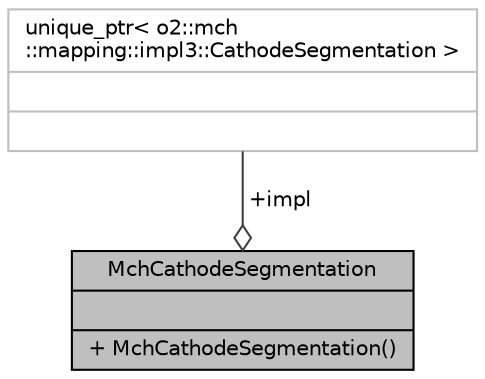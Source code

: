 digraph "MchCathodeSegmentation"
{
 // INTERACTIVE_SVG=YES
  bgcolor="transparent";
  edge [fontname="Helvetica",fontsize="10",labelfontname="Helvetica",labelfontsize="10"];
  node [fontname="Helvetica",fontsize="10",shape=record];
  Node1 [label="{MchCathodeSegmentation\n||+ MchCathodeSegmentation()\l}",height=0.2,width=0.4,color="black", fillcolor="grey75", style="filled" fontcolor="black"];
  Node2 -> Node1 [color="grey25",fontsize="10",style="solid",label=" +impl" ,arrowhead="odiamond",fontname="Helvetica"];
  Node2 [label="{unique_ptr\< o2::mch\l::mapping::impl3::CathodeSegmentation \>\n||}",height=0.2,width=0.4,color="grey75"];
}
